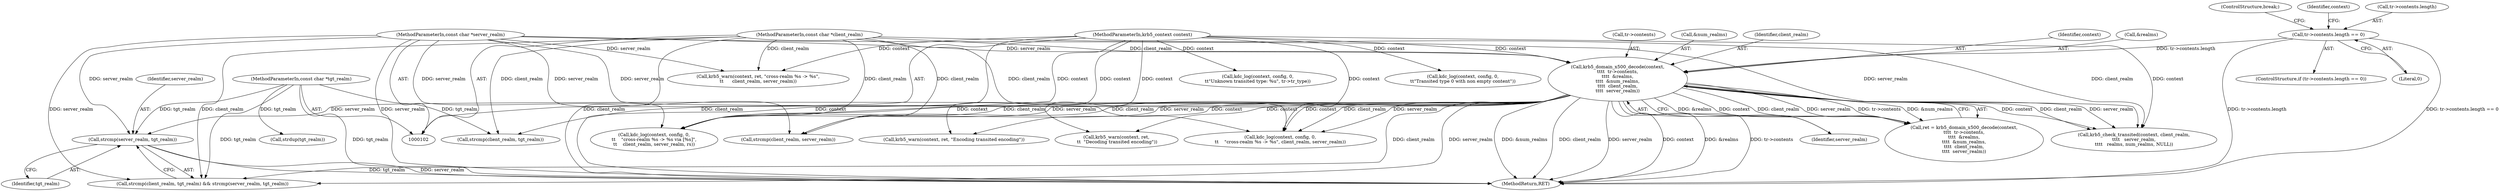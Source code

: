 digraph "0_heimdal_b1e699103f08d6a0ca46a122193c9da65f6cf837@API" {
"1000182" [label="(Call,strcmp(server_realm, tgt_realm))"];
"1000157" [label="(Call,krb5_domain_x500_decode(context,\n\t\t\t\t  tr->contents,\n\t\t\t\t  &realms,\n\t\t\t\t  &num_realms,\n\t\t\t\t  client_realm,\n\t\t\t\t  server_realm))"];
"1000103" [label="(MethodParameterIn,krb5_context context)"];
"1000129" [label="(Call,tr->contents.length == 0)"];
"1000108" [label="(MethodParameterIn,const char *client_realm)"];
"1000109" [label="(MethodParameterIn,const char *server_realm)"];
"1000110" [label="(MethodParameterIn,const char *tgt_realm)"];
"1000345" [label="(Call,krb5_warn(context, ret, \"cross-realm %s -> %s\",\n\t\t      client_realm, server_realm))"];
"1000164" [label="(Call,&num_realms)"];
"1000401" [label="(MethodReturn,RET)"];
"1000183" [label="(Identifier,server_realm)"];
"1000179" [label="(Call,strcmp(client_realm, tgt_realm))"];
"1000166" [label="(Identifier,client_realm)"];
"1000128" [label="(ControlStructure,if (tr->contents.length == 0))"];
"1000108" [label="(MethodParameterIn,const char *client_realm)"];
"1000249" [label="(Call,strcmp(client_realm, server_realm))"];
"1000158" [label="(Identifier,context)"];
"1000252" [label="(Call,kdc_log(context, config, 0,\n\t\t    \"cross-realm %s -> %s\", client_realm, server_realm))"];
"1000103" [label="(MethodParameterIn,krb5_context context)"];
"1000109" [label="(MethodParameterIn,const char *server_realm)"];
"1000335" [label="(Call,krb5_check_transited(context, client_realm,\n\t\t\t\t   server_realm,\n\t\t\t\t   realms, num_realms, NULL))"];
"1000110" [label="(MethodParameterIn,const char *tgt_realm)"];
"1000379" [label="(Call,krb5_warn(context, ret, \"Encoding transited encoding\"))"];
"1000171" [label="(Call,krb5_warn(context, ret,\n \t\t  \"Decoding transited encoding\"))"];
"1000136" [label="(ControlStructure,break;)"];
"1000178" [label="(Call,strcmp(client_realm, tgt_realm) && strcmp(server_realm, tgt_realm))"];
"1000138" [label="(Identifier,context)"];
"1000129" [label="(Call,tr->contents.length == 0)"];
"1000167" [label="(Identifier,server_realm)"];
"1000162" [label="(Call,&realms)"];
"1000137" [label="(Call,kdc_log(context, config, 0,\n\t\t\"Transited type 0 with non empty content\"))"];
"1000155" [label="(Call,ret = krb5_domain_x500_decode(context,\n\t\t\t\t  tr->contents,\n\t\t\t\t  &realms,\n\t\t\t\t  &num_realms,\n\t\t\t\t  client_realm,\n\t\t\t\t  server_realm))"];
"1000130" [label="(Call,tr->contents.length)"];
"1000135" [label="(Literal,0)"];
"1000157" [label="(Call,krb5_domain_x500_decode(context,\n\t\t\t\t  tr->contents,\n\t\t\t\t  &realms,\n\t\t\t\t  &num_realms,\n\t\t\t\t  client_realm,\n\t\t\t\t  server_realm))"];
"1000228" [label="(Call,strdup(tgt_realm))"];
"1000184" [label="(Identifier,tgt_realm)"];
"1000320" [label="(Call,kdc_log(context, config, 0,\n\t\t    \"cross-realm %s -> %s via [%s]\",\n\t\t    client_realm, server_realm, rs))"];
"1000159" [label="(Call,tr->contents)"];
"1000182" [label="(Call,strcmp(server_realm, tgt_realm))"];
"1000145" [label="(Call,kdc_log(context, config, 0,\n\t\t\"Unknown transited type: %u\", tr->tr_type))"];
"1000182" -> "1000178"  [label="AST: "];
"1000182" -> "1000184"  [label="CFG: "];
"1000183" -> "1000182"  [label="AST: "];
"1000184" -> "1000182"  [label="AST: "];
"1000178" -> "1000182"  [label="CFG: "];
"1000182" -> "1000401"  [label="DDG: tgt_realm"];
"1000182" -> "1000401"  [label="DDG: server_realm"];
"1000157" -> "1000182"  [label="DDG: server_realm"];
"1000109" -> "1000182"  [label="DDG: server_realm"];
"1000110" -> "1000182"  [label="DDG: tgt_realm"];
"1000157" -> "1000155"  [label="AST: "];
"1000157" -> "1000167"  [label="CFG: "];
"1000158" -> "1000157"  [label="AST: "];
"1000159" -> "1000157"  [label="AST: "];
"1000162" -> "1000157"  [label="AST: "];
"1000164" -> "1000157"  [label="AST: "];
"1000166" -> "1000157"  [label="AST: "];
"1000167" -> "1000157"  [label="AST: "];
"1000155" -> "1000157"  [label="CFG: "];
"1000157" -> "1000401"  [label="DDG: tr->contents"];
"1000157" -> "1000401"  [label="DDG: &num_realms"];
"1000157" -> "1000401"  [label="DDG: client_realm"];
"1000157" -> "1000401"  [label="DDG: server_realm"];
"1000157" -> "1000401"  [label="DDG: context"];
"1000157" -> "1000401"  [label="DDG: &realms"];
"1000157" -> "1000155"  [label="DDG: &realms"];
"1000157" -> "1000155"  [label="DDG: context"];
"1000157" -> "1000155"  [label="DDG: client_realm"];
"1000157" -> "1000155"  [label="DDG: server_realm"];
"1000157" -> "1000155"  [label="DDG: tr->contents"];
"1000157" -> "1000155"  [label="DDG: &num_realms"];
"1000103" -> "1000157"  [label="DDG: context"];
"1000129" -> "1000157"  [label="DDG: tr->contents.length"];
"1000108" -> "1000157"  [label="DDG: client_realm"];
"1000109" -> "1000157"  [label="DDG: server_realm"];
"1000157" -> "1000171"  [label="DDG: context"];
"1000157" -> "1000178"  [label="DDG: client_realm"];
"1000157" -> "1000178"  [label="DDG: server_realm"];
"1000157" -> "1000179"  [label="DDG: client_realm"];
"1000157" -> "1000249"  [label="DDG: client_realm"];
"1000157" -> "1000249"  [label="DDG: server_realm"];
"1000157" -> "1000252"  [label="DDG: context"];
"1000157" -> "1000252"  [label="DDG: client_realm"];
"1000157" -> "1000252"  [label="DDG: server_realm"];
"1000157" -> "1000320"  [label="DDG: context"];
"1000157" -> "1000320"  [label="DDG: client_realm"];
"1000157" -> "1000320"  [label="DDG: server_realm"];
"1000157" -> "1000335"  [label="DDG: context"];
"1000157" -> "1000335"  [label="DDG: client_realm"];
"1000157" -> "1000335"  [label="DDG: server_realm"];
"1000157" -> "1000379"  [label="DDG: context"];
"1000103" -> "1000102"  [label="AST: "];
"1000103" -> "1000401"  [label="DDG: context"];
"1000103" -> "1000137"  [label="DDG: context"];
"1000103" -> "1000145"  [label="DDG: context"];
"1000103" -> "1000171"  [label="DDG: context"];
"1000103" -> "1000252"  [label="DDG: context"];
"1000103" -> "1000320"  [label="DDG: context"];
"1000103" -> "1000335"  [label="DDG: context"];
"1000103" -> "1000345"  [label="DDG: context"];
"1000103" -> "1000379"  [label="DDG: context"];
"1000129" -> "1000128"  [label="AST: "];
"1000129" -> "1000135"  [label="CFG: "];
"1000130" -> "1000129"  [label="AST: "];
"1000135" -> "1000129"  [label="AST: "];
"1000136" -> "1000129"  [label="CFG: "];
"1000138" -> "1000129"  [label="CFG: "];
"1000129" -> "1000401"  [label="DDG: tr->contents.length"];
"1000129" -> "1000401"  [label="DDG: tr->contents.length == 0"];
"1000108" -> "1000102"  [label="AST: "];
"1000108" -> "1000401"  [label="DDG: client_realm"];
"1000108" -> "1000178"  [label="DDG: client_realm"];
"1000108" -> "1000179"  [label="DDG: client_realm"];
"1000108" -> "1000249"  [label="DDG: client_realm"];
"1000108" -> "1000252"  [label="DDG: client_realm"];
"1000108" -> "1000320"  [label="DDG: client_realm"];
"1000108" -> "1000335"  [label="DDG: client_realm"];
"1000108" -> "1000345"  [label="DDG: client_realm"];
"1000109" -> "1000102"  [label="AST: "];
"1000109" -> "1000401"  [label="DDG: server_realm"];
"1000109" -> "1000178"  [label="DDG: server_realm"];
"1000109" -> "1000249"  [label="DDG: server_realm"];
"1000109" -> "1000252"  [label="DDG: server_realm"];
"1000109" -> "1000320"  [label="DDG: server_realm"];
"1000109" -> "1000335"  [label="DDG: server_realm"];
"1000109" -> "1000345"  [label="DDG: server_realm"];
"1000110" -> "1000102"  [label="AST: "];
"1000110" -> "1000401"  [label="DDG: tgt_realm"];
"1000110" -> "1000178"  [label="DDG: tgt_realm"];
"1000110" -> "1000179"  [label="DDG: tgt_realm"];
"1000110" -> "1000228"  [label="DDG: tgt_realm"];
}
